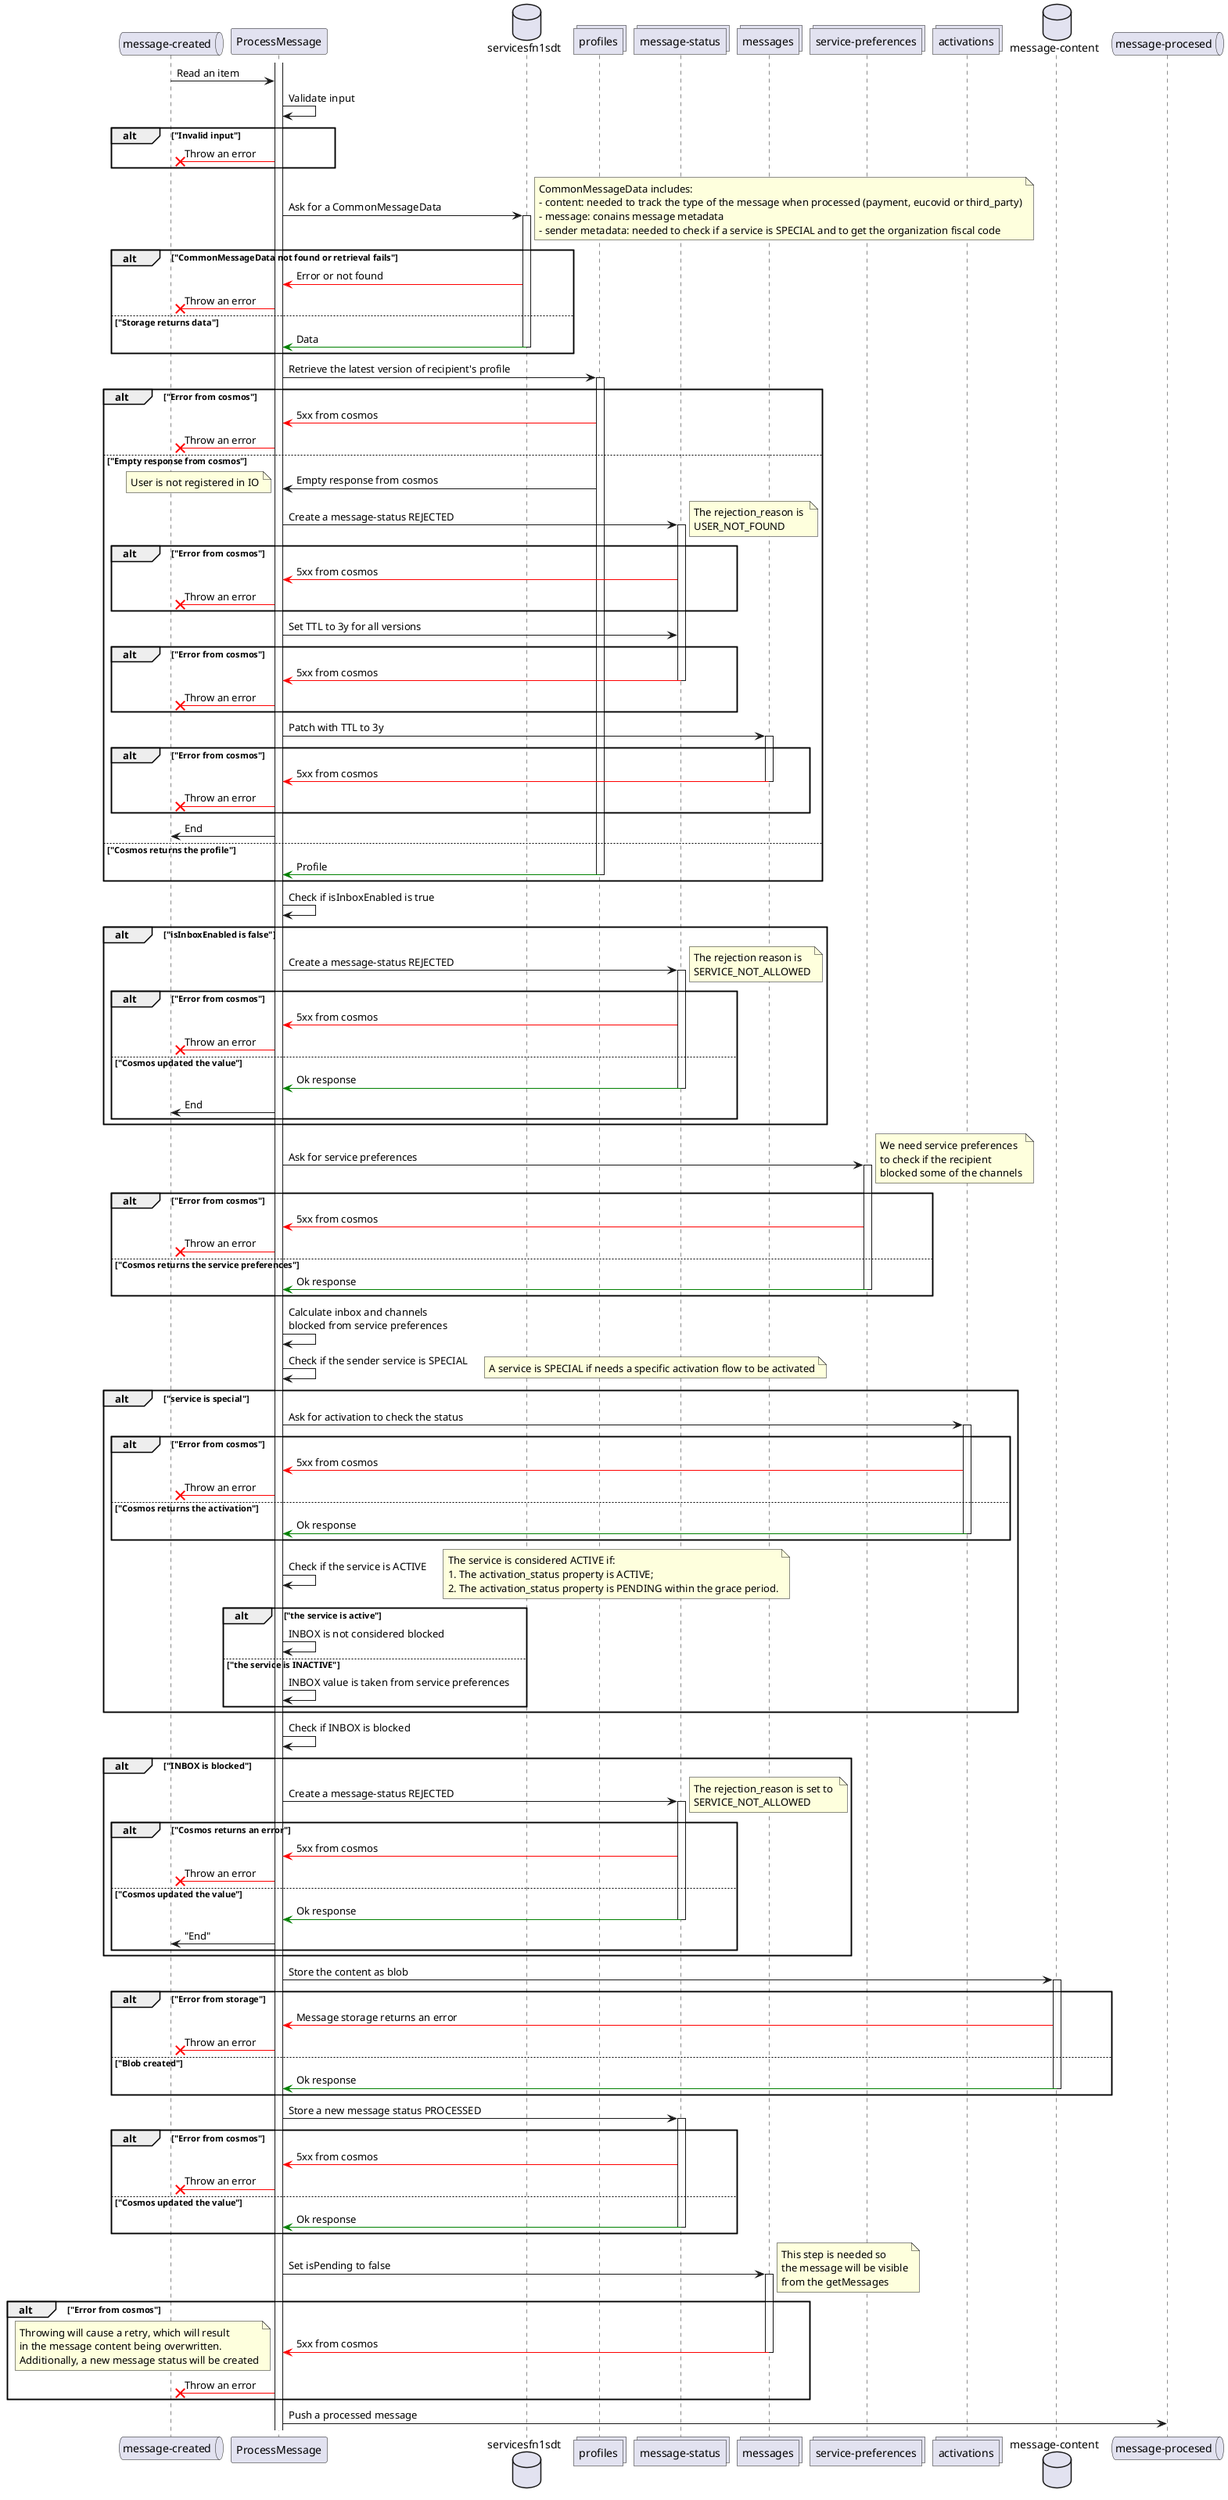 @startuml

queue "message-created" as CreatedMessage
participant ProcessMessage
database "servicesfn1sdt" as InternalStorage
collections profiles
collections "message-status" as messageStatus
collections messages
collections "service-preferences" as servicePreferences
collections activations
database "message-content" as messageStorage

queue "message-procesed" as ProcessedMessage

CreatedMessage -> ProcessMessage : Read an item

ProcessMessage -> ProcessMessage : Validate input

alt "Invalid input"
  ProcessMessage -[#red]>X CreatedMessage: Throw an error
end

activate ProcessMessage
ProcessMessage -> InternalStorage : Ask for a CommonMessageData
note right : CommonMessageData includes:\n- content: needed to track the type of the message when processed (payment, eucovid or third_party)\n- message: conains message metadata\n- sender metadata: needed to check if a service is SPECIAL and to get the organization fiscal code

activate InternalStorage
alt "CommonMessageData not found or retrieval fails"
  InternalStorage -[#red]> ProcessMessage : Error or not found
  ProcessMessage -[#red]>X CreatedMessage: Throw an error
else "Storage returns data"
  InternalStorage -[#green]> ProcessMessage : Data
  deactivate InternalStorage
end

ProcessMessage -> profiles : Retrieve the latest version of recipient's profile
activate profiles

alt "Error from cosmos"
  profiles -[#red]> ProcessMessage : 5xx from cosmos
  ProcessMessage -[#red]>X CreatedMessage : Throw an error
else "Empty response from cosmos"
  profiles -> ProcessMessage : Empty response from cosmos
  note left: User is not registered in IO
  ProcessMessage -> messageStatus : Create a message-status REJECTED
  activate messageStatus
  note right:  The rejection_reason is \nUSER_NOT_FOUND
  alt "Error from cosmos"
    messageStatus -[#red]> ProcessMessage : 5xx from cosmos
    ProcessMessage -[#red]>X CreatedMessage : Throw an error
  end
  ProcessMessage -> messageStatus : Set TTL to 3y for all versions
  alt "Error from cosmos"
    messageStatus -[#red]> ProcessMessage : 5xx from cosmos
    deactivate messageStatus
    ProcessMessage -[#red]>X CreatedMessage : Throw an error
  end
  ProcessMessage -> messages : Patch with TTL to 3y
  activate messages
  alt "Error from cosmos"
    messages -[#red]> ProcessMessage : 5xx from cosmos
    deactivate messages
    ProcessMessage -[#red]>X CreatedMessage : Throw an error
  end
  ProcessMessage -> CreatedMessage: End
else "Cosmos returns the profile"
    profiles -[#green]> ProcessMessage : Profile
    deactivate profiles
end

ProcessMessage -> ProcessMessage : Check if isInboxEnabled is true

alt "isInboxEnabled is false"
  ProcessMessage -> messageStatus : Create a message-status REJECTED
  activate messageStatus
  note right: The rejection reason is \nSERVICE_NOT_ALLOWED
  alt "Error from cosmos"
    messageStatus -[#red]> ProcessMessage : 5xx from cosmos
    ProcessMessage -[#red]>X CreatedMessage : Throw an error
  else "Cosmos updated the value"
    messageStatus -[#green]> ProcessMessage : Ok response
    deactivate messageStatus
    ProcessMessage -> CreatedMessage : End
  end
end

ProcessMessage -> servicePreferences : Ask for service preferences
note right: We need service preferences\nto check if the recipient\nblocked some of the channels
activate servicePreferences

alt "Error from cosmos"
  servicePreferences -[#red]> ProcessMessage : 5xx from cosmos
  ProcessMessage -[#red]>X CreatedMessage : Throw an error
else "Cosmos returns the service preferences"
  servicePreferences -[#green]> ProcessMessage : Ok response
  deactivate servicePreferences
end

ProcessMessage -> ProcessMessage : Calculate inbox and channels \nblocked from service preferences

ProcessMessage -> ProcessMessage : Check if the sender service is SPECIAL
note right : A service is SPECIAL if needs a specific activation flow to be activated

alt "service is special"
  ProcessMessage -> activations : Ask for activation to check the status
  activate activations
  alt "Error from cosmos"
    activations -[#red]> ProcessMessage : 5xx from cosmos
    ProcessMessage -[#red]>X CreatedMessage : Throw an error
  else "Cosmos returns the activation"
    activations -[#green]> ProcessMessage : Ok response
    deactivate activations
  end
  ProcessMessage -> ProcessMessage : Check if the service is ACTIVE
  note right : The service is considered ACTIVE if:\n1. The activation_status property is ACTIVE;\n2. The activation_status property is PENDING within the grace period.
  alt "the service is active"
    ProcessMessage -> ProcessMessage: INBOX is not considered blocked
  else "the service is INACTIVE"
    ProcessMessage -> ProcessMessage: INBOX value is taken from service preferences
  end
end

ProcessMessage -> ProcessMessage : Check if INBOX is blocked

alt "INBOX is blocked"
  ProcessMessage -> messageStatus : Create a message-status REJECTED
  activate messageStatus
  note right:  The rejection_reason is set to \nSERVICE_NOT_ALLOWED
  alt "Cosmos returns an error"
    messageStatus -[#red]> ProcessMessage : 5xx from cosmos
    ProcessMessage -[#red]>X CreatedMessage : Throw an error
  else "Cosmos updated the value"
    messageStatus -[#green]> ProcessMessage : Ok response
    deactivate messageStatus
    ProcessMessage -> CreatedMessage : "End"
  end
end

ProcessMessage -> messageStorage: Store the content as blob
activate messageStorage

alt "Error from storage"
  messageStorage -[#red]> ProcessMessage : Message storage returns an error
  ProcessMessage -[#red]>X CreatedMessage : Throw an error
else  "Blob created"
  messageStorage -[#green]> ProcessMessage : Ok response
  deactivate messageStorage
end

ProcessMessage -> messageStatus : Store a new message status PROCESSED
activate messageStatus

alt "Error from cosmos"
  messageStatus -[#red]> ProcessMessage : 5xx from cosmos
  ProcessMessage -[#red]>X CreatedMessage : Throw an error
else "Cosmos updated the value"
  messageStatus -[#green]> ProcessMessage : Ok response
  deactivate messageStatus
end

ProcessMessage -> messages : Set isPending to false
note right: This step is needed so\nthe message will be visible\nfrom the getMessages
activate messages

alt "Error from cosmos"
  messages -[#red]> ProcessMessage : 5xx from cosmos
  deactivate messages
  note left : Throwing will cause a retry, which will result \nin the message content being overwritten.\nAdditionally, a new message status will be created
  ProcessMessage -[#red]>X CreatedMessage : Throw an error
end

ProcessMessage -> ProcessedMessage : Push a processed message

@enduml
